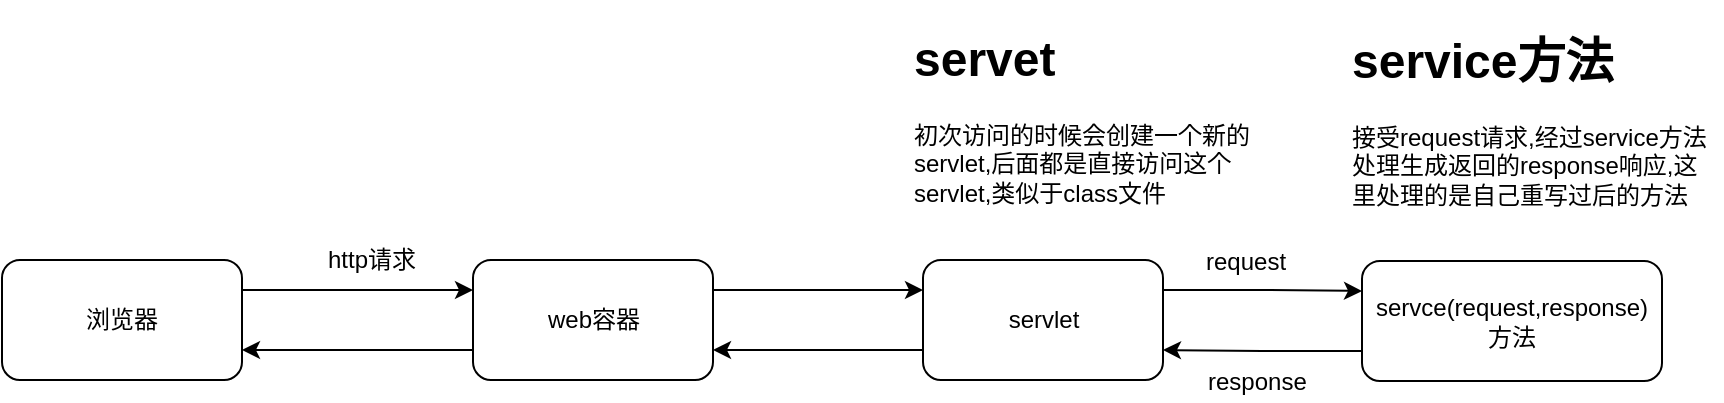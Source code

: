 <mxfile version="12.2.4" pages="1"><diagram id="VMesRKAM6r17lEiNEduS" name="Page-1"><mxGraphModel dx="1984" dy="649" grid="1" gridSize="10" guides="1" tooltips="1" connect="1" arrows="1" fold="1" page="1" pageScale="1" pageWidth="827" pageHeight="1169" math="0" shadow="0"><root><mxCell id="0"/><mxCell id="1" parent="0"/><mxCell id="25" value="" style="group" parent="1" vertex="1" connectable="0"><mxGeometry x="-17" y="30" width="860" height="190.5" as="geometry"/></mxCell><mxCell id="2" value="浏览器" style="rounded=1;whiteSpace=wrap;html=1;" parent="25" vertex="1"><mxGeometry y="120" width="120" height="60" as="geometry"/></mxCell><mxCell id="24" style="edgeStyle=orthogonalEdgeStyle;rounded=0;orthogonalLoop=1;jettySize=auto;html=1;exitX=0;exitY=0.75;exitDx=0;exitDy=0;entryX=1;entryY=0.75;entryDx=0;entryDy=0;" parent="25" source="3" target="2" edge="1"><mxGeometry relative="1" as="geometry"/></mxCell><mxCell id="3" value="web容器" style="rounded=1;whiteSpace=wrap;html=1;" parent="25" vertex="1"><mxGeometry x="235.5" y="120" width="120" height="60" as="geometry"/></mxCell><mxCell id="9" style="edgeStyle=orthogonalEdgeStyle;rounded=0;orthogonalLoop=1;jettySize=auto;html=1;entryX=0;entryY=0.25;entryDx=0;entryDy=0;exitX=1;exitY=0.25;exitDx=0;exitDy=0;" parent="25" source="2" target="3" edge="1"><mxGeometry relative="1" as="geometry"/></mxCell><mxCell id="23" style="edgeStyle=orthogonalEdgeStyle;rounded=0;orthogonalLoop=1;jettySize=auto;html=1;exitX=0;exitY=0.75;exitDx=0;exitDy=0;entryX=1;entryY=0.75;entryDx=0;entryDy=0;" parent="25" source="5" target="3" edge="1"><mxGeometry relative="1" as="geometry"/></mxCell><mxCell id="5" value="servlet" style="rounded=1;whiteSpace=wrap;html=1;" parent="25" vertex="1"><mxGeometry x="460.5" y="120" width="120" height="60" as="geometry"/></mxCell><mxCell id="11" style="edgeStyle=orthogonalEdgeStyle;rounded=0;orthogonalLoop=1;jettySize=auto;html=1;exitX=1;exitY=0.25;exitDx=0;exitDy=0;entryX=0;entryY=0.25;entryDx=0;entryDy=0;" parent="25" source="3" target="5" edge="1"><mxGeometry relative="1" as="geometry"/></mxCell><mxCell id="6" value="&lt;h1&gt;servet&lt;/h1&gt;&lt;div&gt;初次访问的时候会创建一个新的servlet,后面都是直接访问这个servlet,类似于class文件&lt;/div&gt;" style="text;html=1;strokeColor=none;fillColor=none;spacing=5;spacingTop=-20;whiteSpace=wrap;overflow=hidden;rounded=0;" parent="25" vertex="1"><mxGeometry x="450.5" width="190" height="120" as="geometry"/></mxCell><mxCell id="10" value="http请求" style="text;html=1;resizable=0;points=[];autosize=1;align=left;verticalAlign=top;spacingTop=-4;" parent="25" vertex="1"><mxGeometry x="160.5" y="110" width="60" height="20" as="geometry"/></mxCell><mxCell id="18" style="edgeStyle=orthogonalEdgeStyle;rounded=0;orthogonalLoop=1;jettySize=auto;html=1;exitX=0;exitY=0.75;exitDx=0;exitDy=0;entryX=1;entryY=0.75;entryDx=0;entryDy=0;" parent="25" source="14" target="5" edge="1"><mxGeometry relative="1" as="geometry"/></mxCell><mxCell id="14" value="servce(request,response)方法" style="rounded=1;whiteSpace=wrap;html=1;" parent="25" vertex="1"><mxGeometry x="680" y="120.5" width="150" height="60" as="geometry"/></mxCell><mxCell id="21" style="edgeStyle=orthogonalEdgeStyle;rounded=0;orthogonalLoop=1;jettySize=auto;html=1;exitX=1;exitY=0.25;exitDx=0;exitDy=0;entryX=0;entryY=0.25;entryDx=0;entryDy=0;" parent="25" source="5" target="14" edge="1"><mxGeometry relative="1" as="geometry"/></mxCell><mxCell id="17" value="&lt;h1&gt;service方法&lt;/h1&gt;&lt;div&gt;接受request请求,经过service方法处理生成返回的response响应,这里处理的是自己重写过后的方法&lt;/div&gt;" style="text;html=1;strokeColor=none;fillColor=none;spacing=5;spacingTop=-20;whiteSpace=wrap;overflow=hidden;rounded=0;" parent="25" vertex="1"><mxGeometry x="670" y="0.5" width="190" height="120" as="geometry"/></mxCell><mxCell id="19" value="request" style="text;html=1;resizable=0;points=[];autosize=1;align=left;verticalAlign=top;spacingTop=-4;" parent="25" vertex="1"><mxGeometry x="600" y="110.5" width="60" height="20" as="geometry"/></mxCell><mxCell id="22" value="response" style="text;html=1;resizable=0;points=[];autosize=1;align=left;verticalAlign=top;spacingTop=-4;" parent="25" vertex="1"><mxGeometry x="600.5" y="170.5" width="60" height="20" as="geometry"/></mxCell></root></mxGraphModel></diagram></mxfile>